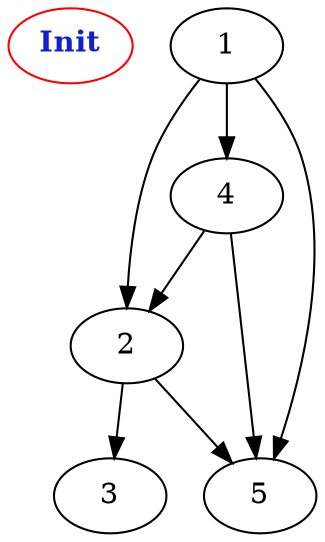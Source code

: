 digraph "Net Graph with 6 nodes" {
edge ["class"="link-class"]
"0" ["color"="red","label"=<<b>Init</b>>,"fontcolor"="#1020d0"]
"1" -> "2"
"1" -> "4"
"1" -> "5"
"2" -> "3"
"2" -> "5"
"4" -> "2"
"4" -> "5"
}